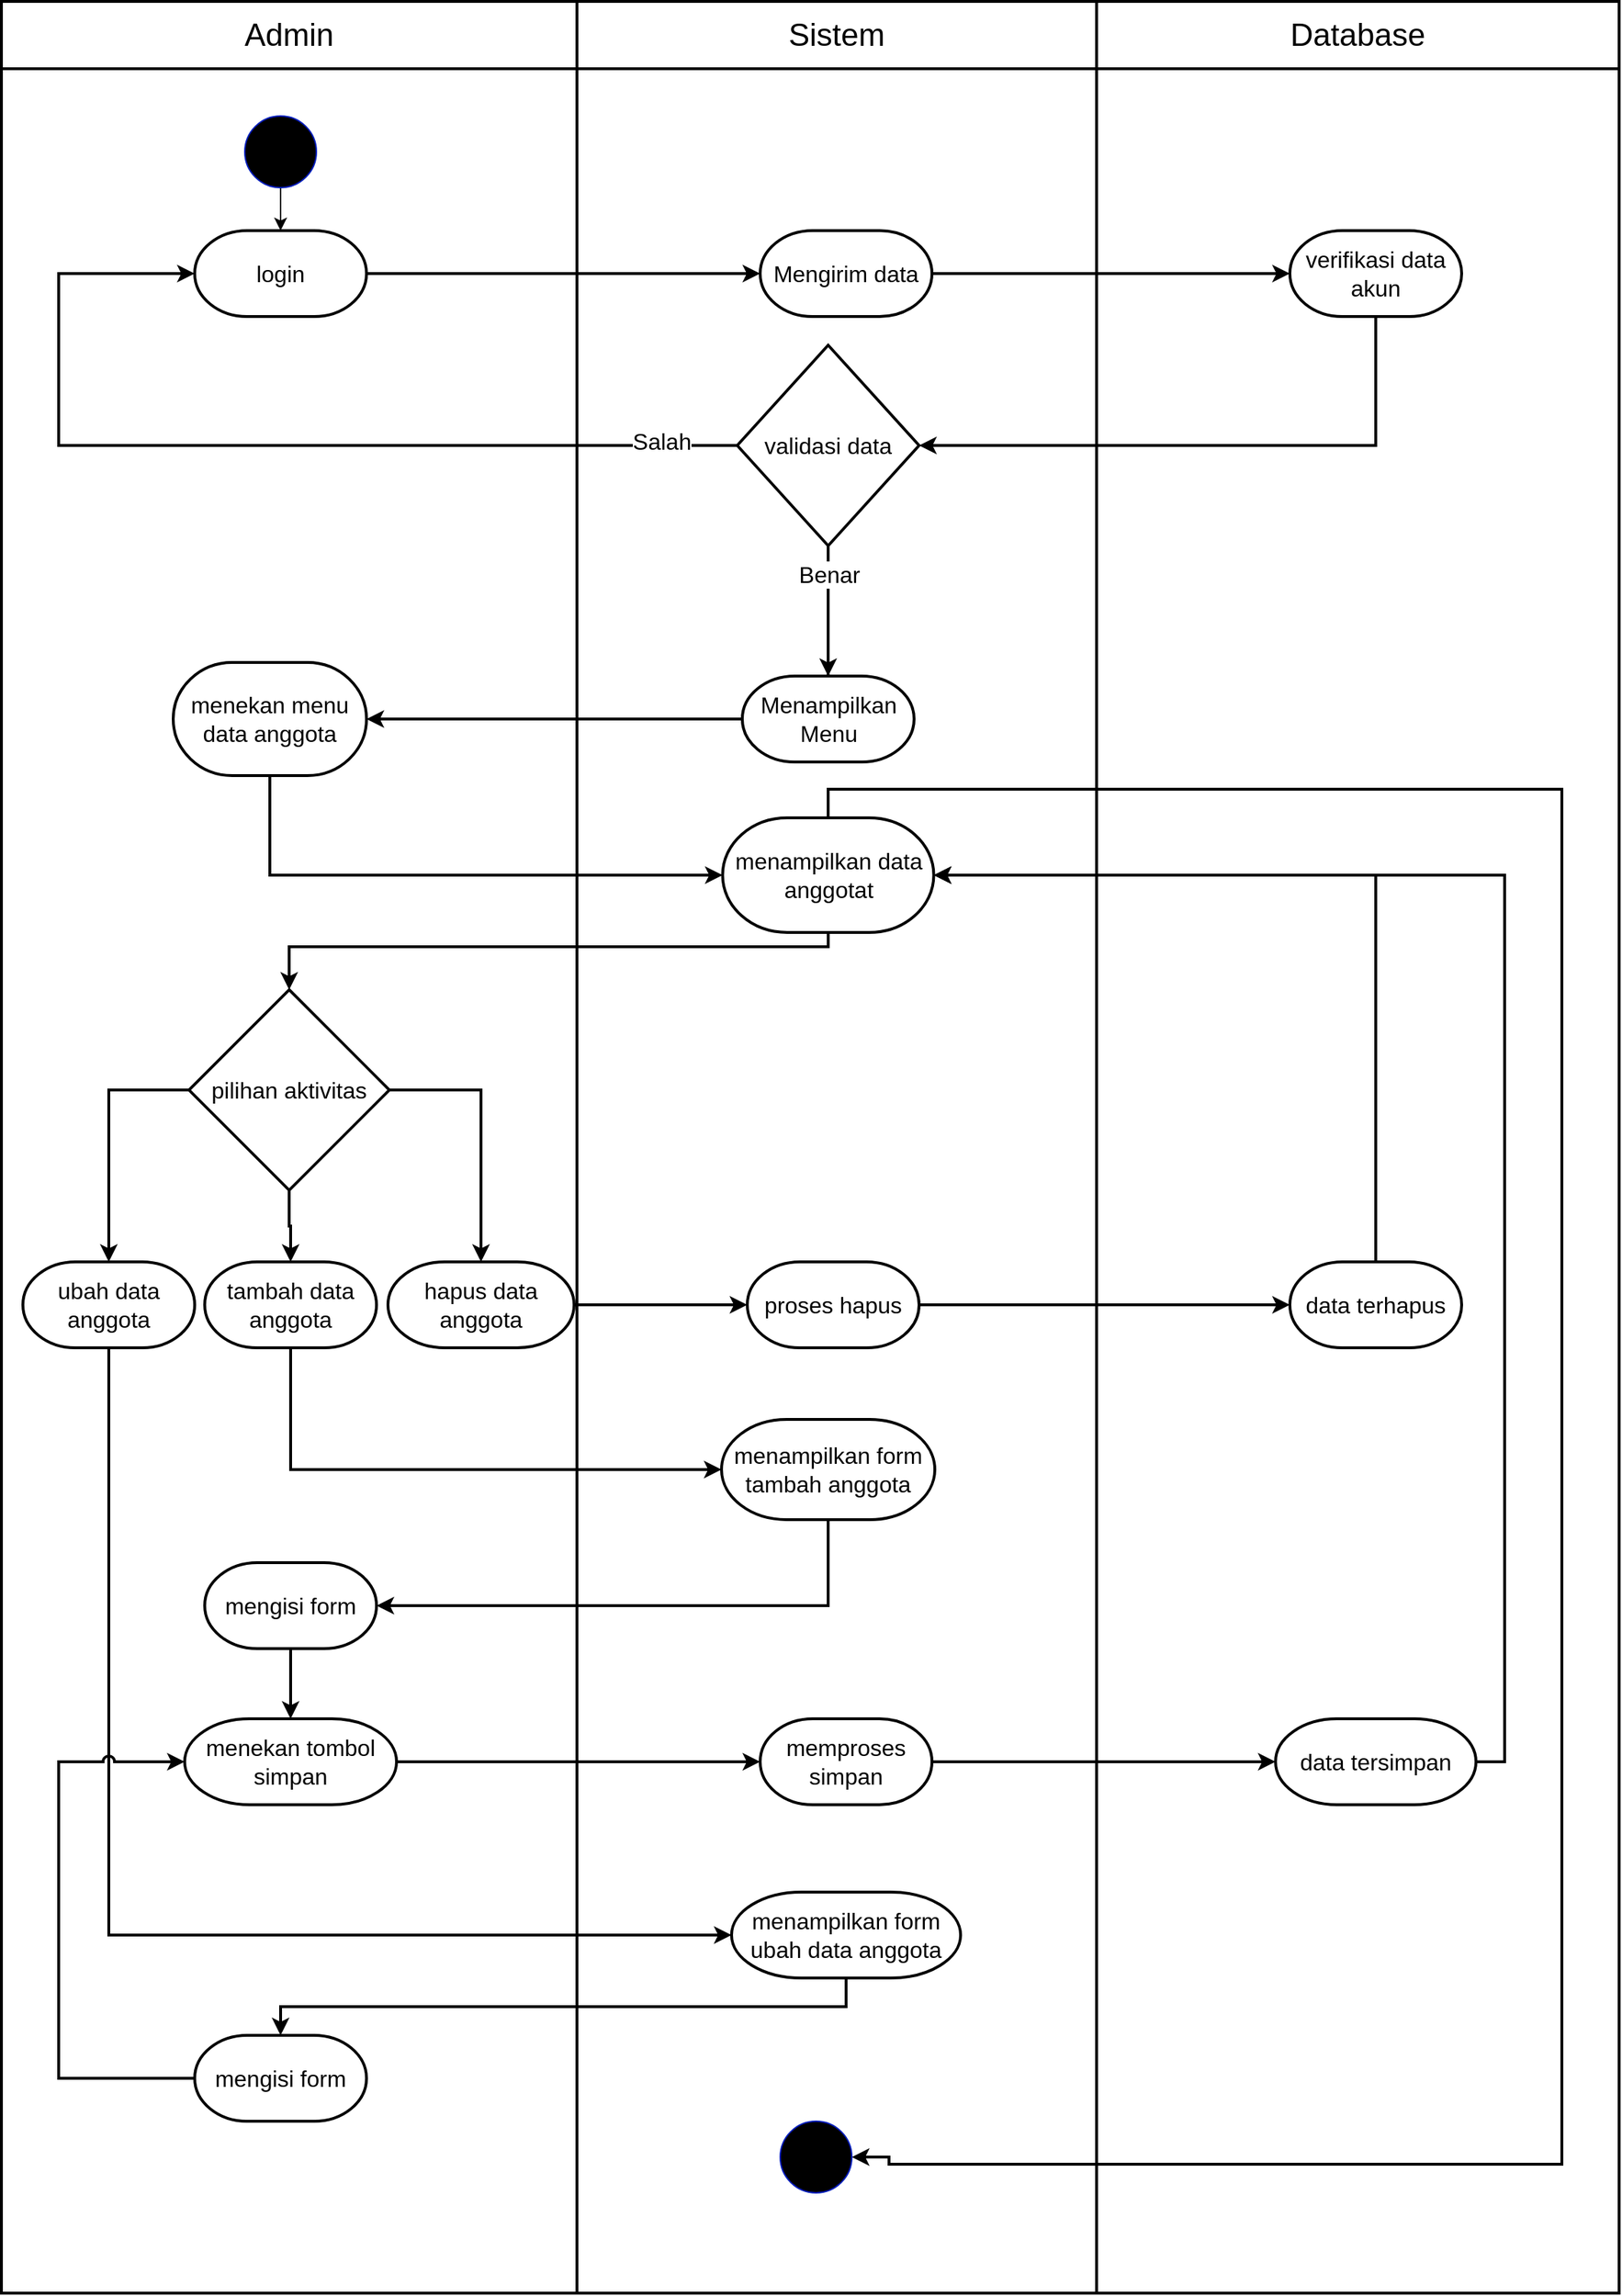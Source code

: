 <mxfile version="20.6.0" type="github"><diagram id="wJy6cZaMYGYDjDs5JqBS" name="Page-1"><mxGraphModel dx="2387" dy="620" grid="1" gridSize="10" guides="1" tooltips="1" connect="1" arrows="1" fold="1" page="1" pageScale="1" pageWidth="1150" pageHeight="100" math="0" shadow="0"><root><mxCell id="0"/><mxCell id="1" parent="0"/><mxCell id="rd6UgmXOLci3P9RoIJpl-35" value="" style="shape=table;startSize=0;container=1;collapsible=0;childLayout=tableLayout;strokeWidth=2;fontSize=15;" parent="1" vertex="1"><mxGeometry y="10" width="1130" height="1600" as="geometry"/></mxCell><mxCell id="rd6UgmXOLci3P9RoIJpl-36" value="" style="shape=partialRectangle;collapsible=0;dropTarget=0;fillColor=none;top=0;left=0;bottom=0;right=0;points=[[0,0.5],[1,0.5]];portConstraint=eastwest;" parent="rd6UgmXOLci3P9RoIJpl-35" vertex="1"><mxGeometry width="1130" height="47" as="geometry"/></mxCell><mxCell id="rd6UgmXOLci3P9RoIJpl-37" value="&lt;font style=&quot;font-size: 22px&quot;&gt;Admin&lt;/font&gt;" style="shape=partialRectangle;html=1;whiteSpace=wrap;connectable=0;overflow=hidden;fillColor=none;top=0;left=0;bottom=0;right=0;pointerEvents=1;fontSize=18;" parent="rd6UgmXOLci3P9RoIJpl-36" vertex="1"><mxGeometry width="402" height="47" as="geometry"><mxRectangle width="402" height="47" as="alternateBounds"/></mxGeometry></mxCell><mxCell id="rd6UgmXOLci3P9RoIJpl-38" value="&lt;font style=&quot;font-size: 22px&quot;&gt;Sistem&lt;/font&gt;" style="shape=partialRectangle;html=1;whiteSpace=wrap;connectable=0;overflow=hidden;fillColor=none;top=0;left=0;bottom=0;right=0;pointerEvents=1;fontSize=18;" parent="rd6UgmXOLci3P9RoIJpl-36" vertex="1"><mxGeometry x="402" width="363" height="47" as="geometry"><mxRectangle width="363" height="47" as="alternateBounds"/></mxGeometry></mxCell><mxCell id="rd6UgmXOLci3P9RoIJpl-42" value="&lt;font style=&quot;font-size: 22px&quot;&gt;Database&lt;/font&gt;" style="shape=partialRectangle;html=1;whiteSpace=wrap;connectable=0;overflow=hidden;fillColor=none;top=0;left=0;bottom=0;right=0;pointerEvents=1;fontSize=18;" parent="rd6UgmXOLci3P9RoIJpl-36" vertex="1"><mxGeometry x="765" width="365" height="47" as="geometry"><mxRectangle width="365" height="47" as="alternateBounds"/></mxGeometry></mxCell><mxCell id="rd6UgmXOLci3P9RoIJpl-39" value="" style="shape=partialRectangle;collapsible=0;dropTarget=0;fillColor=none;top=0;left=0;bottom=0;right=0;points=[[0,0.5],[1,0.5]];portConstraint=eastwest;" parent="rd6UgmXOLci3P9RoIJpl-35" vertex="1"><mxGeometry y="47" width="1130" height="1553" as="geometry"/></mxCell><mxCell id="rd6UgmXOLci3P9RoIJpl-40" value="" style="shape=partialRectangle;html=1;whiteSpace=wrap;connectable=0;overflow=hidden;fillColor=none;top=0;left=0;bottom=0;right=0;pointerEvents=1;" parent="rd6UgmXOLci3P9RoIJpl-39" vertex="1"><mxGeometry width="402" height="1553" as="geometry"><mxRectangle width="402" height="1553" as="alternateBounds"/></mxGeometry></mxCell><mxCell id="rd6UgmXOLci3P9RoIJpl-41" value="" style="shape=partialRectangle;html=1;whiteSpace=wrap;connectable=0;overflow=hidden;fillColor=none;top=0;left=0;bottom=0;right=0;pointerEvents=1;" parent="rd6UgmXOLci3P9RoIJpl-39" vertex="1"><mxGeometry x="402" width="363" height="1553" as="geometry"><mxRectangle width="363" height="1553" as="alternateBounds"/></mxGeometry></mxCell><mxCell id="rd6UgmXOLci3P9RoIJpl-43" style="shape=partialRectangle;html=1;whiteSpace=wrap;connectable=0;overflow=hidden;fillColor=none;top=0;left=0;bottom=0;right=0;pointerEvents=1;" parent="rd6UgmXOLci3P9RoIJpl-39" vertex="1"><mxGeometry x="765" width="365" height="1553" as="geometry"><mxRectangle width="365" height="1553" as="alternateBounds"/></mxGeometry></mxCell><mxCell id="rd6UgmXOLci3P9RoIJpl-46" style="edgeStyle=orthogonalEdgeStyle;rounded=0;orthogonalLoop=1;jettySize=auto;html=1;exitX=0.5;exitY=1;exitDx=0;exitDy=0;entryX=0.5;entryY=0;entryDx=0;entryDy=0;entryPerimeter=0;" parent="1" source="rd6UgmXOLci3P9RoIJpl-44" target="rd6UgmXOLci3P9RoIJpl-45" edge="1"><mxGeometry relative="1" as="geometry"/></mxCell><mxCell id="rd6UgmXOLci3P9RoIJpl-44" value="" style="ellipse;whiteSpace=wrap;html=1;aspect=fixed;fillColor=#000000;fontColor=#ffffff;strokeColor=#001DBC;" parent="1" vertex="1"><mxGeometry x="170" y="90" width="50" height="50" as="geometry"/></mxCell><mxCell id="rd6UgmXOLci3P9RoIJpl-52" style="edgeStyle=orthogonalEdgeStyle;rounded=0;orthogonalLoop=1;jettySize=auto;html=1;entryX=0;entryY=0.5;entryDx=0;entryDy=0;entryPerimeter=0;fontSize=16;startArrow=none;startFill=0;endArrow=classic;endFill=1;endSize=6;strokeColor=default;strokeWidth=2;" parent="1" source="rd6UgmXOLci3P9RoIJpl-45" target="rd6UgmXOLci3P9RoIJpl-51" edge="1"><mxGeometry relative="1" as="geometry"/></mxCell><mxCell id="rd6UgmXOLci3P9RoIJpl-45" value="&lt;font style=&quot;font-size: 16px&quot;&gt;login&lt;/font&gt;" style="strokeWidth=2;html=1;shape=mxgraph.flowchart.terminator;whiteSpace=wrap;fillColor=#FFFFFF;" parent="1" vertex="1"><mxGeometry x="135" y="170" width="120" height="60" as="geometry"/></mxCell><mxCell id="rd6UgmXOLci3P9RoIJpl-54" style="edgeStyle=orthogonalEdgeStyle;rounded=0;orthogonalLoop=1;jettySize=auto;html=1;entryX=1;entryY=0.5;entryDx=0;entryDy=0;fontSize=16;startArrow=none;startFill=0;endArrow=classic;endFill=1;endSize=6;strokeColor=default;strokeWidth=2;" parent="1" source="rd6UgmXOLci3P9RoIJpl-48" target="rd6UgmXOLci3P9RoIJpl-50" edge="1"><mxGeometry relative="1" as="geometry"><Array as="points"><mxPoint x="960" y="320"/></Array></mxGeometry></mxCell><mxCell id="rd6UgmXOLci3P9RoIJpl-48" value="&lt;span style=&quot;font-size: 16px&quot;&gt;verifikasi data akun&lt;/span&gt;" style="strokeWidth=2;html=1;shape=mxgraph.flowchart.terminator;whiteSpace=wrap;fillColor=#FFFFFF;" parent="1" vertex="1"><mxGeometry x="900" y="170" width="120" height="60" as="geometry"/></mxCell><mxCell id="rd6UgmXOLci3P9RoIJpl-55" style="edgeStyle=orthogonalEdgeStyle;rounded=0;orthogonalLoop=1;jettySize=auto;html=1;exitX=0;exitY=0.5;exitDx=0;exitDy=0;entryX=0;entryY=0.5;entryDx=0;entryDy=0;entryPerimeter=0;fontSize=16;startArrow=none;startFill=0;endArrow=classic;endFill=1;endSize=6;strokeColor=default;strokeWidth=2;" parent="1" source="rd6UgmXOLci3P9RoIJpl-50" target="rd6UgmXOLci3P9RoIJpl-45" edge="1"><mxGeometry relative="1" as="geometry"><Array as="points"><mxPoint x="40" y="320"/><mxPoint x="40" y="200"/></Array></mxGeometry></mxCell><mxCell id="rd6UgmXOLci3P9RoIJpl-56" value="Salah" style="edgeLabel;html=1;align=center;verticalAlign=middle;resizable=0;points=[];fontSize=16;" parent="rd6UgmXOLci3P9RoIJpl-55" vertex="1" connectable="0"><mxGeometry x="-0.622" y="-3" relative="1" as="geometry"><mxPoint x="77" as="offset"/></mxGeometry></mxCell><mxCell id="rd6UgmXOLci3P9RoIJpl-58" value="Benar" style="edgeStyle=orthogonalEdgeStyle;rounded=0;orthogonalLoop=1;jettySize=auto;html=1;entryX=0.5;entryY=0;entryDx=0;entryDy=0;entryPerimeter=0;fontSize=16;startArrow=none;startFill=0;endArrow=classic;endFill=1;endSize=6;strokeColor=default;strokeWidth=2;" parent="1" source="rd6UgmXOLci3P9RoIJpl-50" target="rd6UgmXOLci3P9RoIJpl-57" edge="1"><mxGeometry x="-0.555" relative="1" as="geometry"><Array as="points"><mxPoint x="578" y="480"/><mxPoint x="578" y="480"/></Array><mxPoint as="offset"/></mxGeometry></mxCell><mxCell id="rd6UgmXOLci3P9RoIJpl-50" value="&lt;font style=&quot;font-size: 16px&quot;&gt;validasi data&lt;/font&gt;" style="rhombus;whiteSpace=wrap;html=1;rounded=0;shadow=0;glass=0;sketch=0;fillColor=default;strokeWidth=2;" parent="1" vertex="1"><mxGeometry x="514" y="250" width="127" height="140" as="geometry"/></mxCell><mxCell id="rd6UgmXOLci3P9RoIJpl-53" style="edgeStyle=orthogonalEdgeStyle;rounded=0;orthogonalLoop=1;jettySize=auto;html=1;entryX=0;entryY=0.5;entryDx=0;entryDy=0;entryPerimeter=0;fontSize=16;startArrow=none;startFill=0;endArrow=classic;endFill=1;endSize=6;strokeColor=default;strokeWidth=2;" parent="1" source="rd6UgmXOLci3P9RoIJpl-51" target="rd6UgmXOLci3P9RoIJpl-48" edge="1"><mxGeometry relative="1" as="geometry"/></mxCell><mxCell id="rd6UgmXOLci3P9RoIJpl-51" value="&lt;font style=&quot;font-size: 16px&quot;&gt;Mengirim data&lt;/font&gt;" style="strokeWidth=2;html=1;shape=mxgraph.flowchart.terminator;whiteSpace=wrap;fillColor=#FFFFFF;" parent="1" vertex="1"><mxGeometry x="530" y="170" width="120" height="60" as="geometry"/></mxCell><mxCell id="rd6UgmXOLci3P9RoIJpl-60" style="edgeStyle=orthogonalEdgeStyle;rounded=0;orthogonalLoop=1;jettySize=auto;html=1;fontSize=16;startArrow=none;startFill=0;endArrow=classic;endFill=1;endSize=6;strokeColor=default;strokeWidth=2;" parent="1" source="rd6UgmXOLci3P9RoIJpl-57" target="rd6UgmXOLci3P9RoIJpl-59" edge="1"><mxGeometry relative="1" as="geometry"/></mxCell><mxCell id="rd6UgmXOLci3P9RoIJpl-57" value="&lt;font style=&quot;font-size: 16px&quot;&gt;Menampilkan Menu&lt;/font&gt;" style="strokeWidth=2;html=1;shape=mxgraph.flowchart.terminator;whiteSpace=wrap;fillColor=#FFFFFF;" parent="1" vertex="1"><mxGeometry x="517.5" y="481" width="120" height="60" as="geometry"/></mxCell><mxCell id="rd6UgmXOLci3P9RoIJpl-62" style="edgeStyle=orthogonalEdgeStyle;rounded=0;orthogonalLoop=1;jettySize=auto;html=1;entryX=0;entryY=0.5;entryDx=0;entryDy=0;entryPerimeter=0;fontSize=16;startArrow=none;startFill=0;endArrow=classic;endFill=1;endSize=6;strokeColor=default;strokeWidth=2;" parent="1" source="rd6UgmXOLci3P9RoIJpl-59" target="rd6UgmXOLci3P9RoIJpl-61" edge="1"><mxGeometry relative="1" as="geometry"><Array as="points"><mxPoint x="188" y="620"/></Array></mxGeometry></mxCell><mxCell id="rd6UgmXOLci3P9RoIJpl-59" value="&lt;font style=&quot;font-size: 16px&quot;&gt;menekan menu data anggota&lt;/font&gt;" style="strokeWidth=2;html=1;shape=mxgraph.flowchart.terminator;whiteSpace=wrap;fillColor=#FFFFFF;" parent="1" vertex="1"><mxGeometry x="120" y="471.5" width="135" height="79" as="geometry"/></mxCell><mxCell id="rd6UgmXOLci3P9RoIJpl-73" style="edgeStyle=orthogonalEdgeStyle;rounded=0;orthogonalLoop=1;jettySize=auto;html=1;entryX=0.5;entryY=0;entryDx=0;entryDy=0;entryPerimeter=0;fontSize=16;startArrow=none;startFill=0;endArrow=classic;endFill=1;endSize=6;strokeColor=default;strokeWidth=2;" parent="1" source="rd6UgmXOLci3P9RoIJpl-61" target="rd6UgmXOLci3P9RoIJpl-63" edge="1"><mxGeometry relative="1" as="geometry"><Array as="points"><mxPoint x="578" y="670"/><mxPoint x="201" y="670"/></Array></mxGeometry></mxCell><mxCell id="rd6UgmXOLci3P9RoIJpl-101" style="edgeStyle=orthogonalEdgeStyle;rounded=0;jumpStyle=arc;orthogonalLoop=1;jettySize=auto;html=1;exitX=0.5;exitY=0;exitDx=0;exitDy=0;exitPerimeter=0;entryX=1;entryY=0.5;entryDx=0;entryDy=0;fontSize=16;startArrow=none;startFill=0;endArrow=classic;endFill=1;endSize=6;strokeColor=default;strokeWidth=2;" parent="1" source="rd6UgmXOLci3P9RoIJpl-61" target="rd6UgmXOLci3P9RoIJpl-100" edge="1"><mxGeometry relative="1" as="geometry"><Array as="points"><mxPoint x="578" y="560"/><mxPoint x="1090" y="560"/><mxPoint x="1090" y="1520"/><mxPoint x="620" y="1520"/><mxPoint x="620" y="1515"/><mxPoint x="594" y="1515"/></Array></mxGeometry></mxCell><mxCell id="rd6UgmXOLci3P9RoIJpl-61" value="&lt;font style=&quot;font-size: 16px&quot;&gt;menampilkan data anggotat&lt;/font&gt;" style="strokeWidth=2;html=1;shape=mxgraph.flowchart.terminator;whiteSpace=wrap;fillColor=#FFFFFF;" parent="1" vertex="1"><mxGeometry x="503.75" y="580" width="147.5" height="80" as="geometry"/></mxCell><mxCell id="rd6UgmXOLci3P9RoIJpl-69" style="edgeStyle=orthogonalEdgeStyle;rounded=0;orthogonalLoop=1;jettySize=auto;html=1;fontSize=16;startArrow=none;startFill=0;endArrow=classic;endFill=1;endSize=6;strokeColor=default;strokeWidth=2;" parent="1" source="rd6UgmXOLci3P9RoIJpl-63" target="rd6UgmXOLci3P9RoIJpl-68" edge="1"><mxGeometry relative="1" as="geometry"><Array as="points"><mxPoint x="75" y="770"/></Array></mxGeometry></mxCell><mxCell id="rd6UgmXOLci3P9RoIJpl-71" style="edgeStyle=orthogonalEdgeStyle;rounded=0;orthogonalLoop=1;jettySize=auto;html=1;fontSize=16;startArrow=none;startFill=0;endArrow=classic;endFill=1;endSize=6;strokeColor=default;strokeWidth=2;" parent="1" source="rd6UgmXOLci3P9RoIJpl-63" target="rd6UgmXOLci3P9RoIJpl-70" edge="1"><mxGeometry relative="1" as="geometry"/></mxCell><mxCell id="rd6UgmXOLci3P9RoIJpl-74" style="edgeStyle=orthogonalEdgeStyle;rounded=0;orthogonalLoop=1;jettySize=auto;html=1;fontSize=16;startArrow=none;startFill=0;endArrow=classic;endFill=1;endSize=6;strokeColor=default;strokeWidth=2;" parent="1" source="rd6UgmXOLci3P9RoIJpl-63" target="rd6UgmXOLci3P9RoIJpl-72" edge="1"><mxGeometry relative="1" as="geometry"><Array as="points"><mxPoint x="335" y="770"/></Array></mxGeometry></mxCell><mxCell id="rd6UgmXOLci3P9RoIJpl-63" value="pilihan aktivitas" style="strokeWidth=2;html=1;shape=mxgraph.flowchart.decision;whiteSpace=wrap;fontSize=16;fillColor=#FFFFFF;" parent="1" vertex="1"><mxGeometry x="131" y="700" width="140" height="140" as="geometry"/></mxCell><mxCell id="rd6UgmXOLci3P9RoIJpl-92" style="edgeStyle=orthogonalEdgeStyle;rounded=0;orthogonalLoop=1;jettySize=auto;html=1;entryX=0;entryY=0.5;entryDx=0;entryDy=0;entryPerimeter=0;fontSize=16;startArrow=none;startFill=0;endArrow=classic;endFill=1;endSize=6;strokeColor=default;strokeWidth=2;" parent="1" source="rd6UgmXOLci3P9RoIJpl-68" target="rd6UgmXOLci3P9RoIJpl-91" edge="1"><mxGeometry relative="1" as="geometry"><Array as="points"><mxPoint x="75" y="1360"/></Array></mxGeometry></mxCell><mxCell id="rd6UgmXOLci3P9RoIJpl-68" value="&lt;font style=&quot;font-size: 16px&quot;&gt;ubah data anggota&lt;/font&gt;" style="strokeWidth=2;html=1;shape=mxgraph.flowchart.terminator;whiteSpace=wrap;fillColor=#FFFFFF;" parent="1" vertex="1"><mxGeometry x="15" y="890" width="120" height="60" as="geometry"/></mxCell><mxCell id="rd6UgmXOLci3P9RoIJpl-81" style="edgeStyle=orthogonalEdgeStyle;rounded=0;orthogonalLoop=1;jettySize=auto;html=1;entryX=0;entryY=0.5;entryDx=0;entryDy=0;entryPerimeter=0;fontSize=16;startArrow=none;startFill=0;endArrow=classic;endFill=1;endSize=6;strokeColor=default;strokeWidth=2;" parent="1" source="rd6UgmXOLci3P9RoIJpl-70" target="rd6UgmXOLci3P9RoIJpl-80" edge="1"><mxGeometry relative="1" as="geometry"><Array as="points"><mxPoint x="202" y="1035"/></Array></mxGeometry></mxCell><mxCell id="rd6UgmXOLci3P9RoIJpl-70" value="&lt;span style=&quot;font-size: 16px&quot;&gt;tambah data anggota&lt;/span&gt;" style="strokeWidth=2;html=1;shape=mxgraph.flowchart.terminator;whiteSpace=wrap;fillColor=#FFFFFF;" parent="1" vertex="1"><mxGeometry x="142" y="890" width="120" height="60" as="geometry"/></mxCell><mxCell id="rd6UgmXOLci3P9RoIJpl-76" style="edgeStyle=orthogonalEdgeStyle;rounded=0;orthogonalLoop=1;jettySize=auto;html=1;entryX=0;entryY=0.5;entryDx=0;entryDy=0;entryPerimeter=0;fontSize=16;startArrow=none;startFill=0;endArrow=classic;endFill=1;endSize=6;strokeColor=default;strokeWidth=2;" parent="1" source="rd6UgmXOLci3P9RoIJpl-72" target="rd6UgmXOLci3P9RoIJpl-75" edge="1"><mxGeometry relative="1" as="geometry"/></mxCell><mxCell id="rd6UgmXOLci3P9RoIJpl-72" value="&lt;font style=&quot;font-size: 16px&quot;&gt;hapus data anggota&lt;/font&gt;" style="strokeWidth=2;html=1;shape=mxgraph.flowchart.terminator;whiteSpace=wrap;fillColor=#FFFFFF;" parent="1" vertex="1"><mxGeometry x="270" y="890" width="130" height="60" as="geometry"/></mxCell><mxCell id="rd6UgmXOLci3P9RoIJpl-78" style="edgeStyle=orthogonalEdgeStyle;rounded=0;orthogonalLoop=1;jettySize=auto;html=1;entryX=0;entryY=0.5;entryDx=0;entryDy=0;entryPerimeter=0;fontSize=16;startArrow=none;startFill=0;endArrow=classic;endFill=1;endSize=6;strokeColor=default;strokeWidth=2;" parent="1" source="rd6UgmXOLci3P9RoIJpl-75" target="rd6UgmXOLci3P9RoIJpl-77" edge="1"><mxGeometry relative="1" as="geometry"/></mxCell><mxCell id="rd6UgmXOLci3P9RoIJpl-75" value="&lt;font style=&quot;font-size: 16px&quot;&gt;proses hapus&lt;/font&gt;" style="strokeWidth=2;html=1;shape=mxgraph.flowchart.terminator;whiteSpace=wrap;fillColor=#FFFFFF;" parent="1" vertex="1"><mxGeometry x="521" y="890" width="120" height="60" as="geometry"/></mxCell><mxCell id="rd6UgmXOLci3P9RoIJpl-79" style="edgeStyle=orthogonalEdgeStyle;rounded=0;orthogonalLoop=1;jettySize=auto;html=1;entryX=1;entryY=0.5;entryDx=0;entryDy=0;entryPerimeter=0;fontSize=16;startArrow=none;startFill=0;endArrow=classic;endFill=1;endSize=6;strokeColor=default;strokeWidth=2;" parent="1" source="rd6UgmXOLci3P9RoIJpl-77" target="rd6UgmXOLci3P9RoIJpl-61" edge="1"><mxGeometry relative="1" as="geometry"><Array as="points"><mxPoint x="960" y="620"/></Array></mxGeometry></mxCell><mxCell id="rd6UgmXOLci3P9RoIJpl-77" value="&lt;span style=&quot;font-size: 16px&quot;&gt;data terhapus&lt;/span&gt;" style="strokeWidth=2;html=1;shape=mxgraph.flowchart.terminator;whiteSpace=wrap;fillColor=#FFFFFF;" parent="1" vertex="1"><mxGeometry x="900" y="890" width="120" height="60" as="geometry"/></mxCell><mxCell id="rd6UgmXOLci3P9RoIJpl-83" style="edgeStyle=orthogonalEdgeStyle;rounded=0;orthogonalLoop=1;jettySize=auto;html=1;entryX=1;entryY=0.5;entryDx=0;entryDy=0;entryPerimeter=0;fontSize=16;startArrow=none;startFill=0;endArrow=classic;endFill=1;endSize=6;strokeColor=default;strokeWidth=2;" parent="1" source="rd6UgmXOLci3P9RoIJpl-80" target="rd6UgmXOLci3P9RoIJpl-82" edge="1"><mxGeometry relative="1" as="geometry"><Array as="points"><mxPoint x="578" y="1130"/></Array></mxGeometry></mxCell><mxCell id="rd6UgmXOLci3P9RoIJpl-80" value="&lt;font style=&quot;font-size: 16px&quot;&gt;menampilkan form tambah anggota&lt;/font&gt;" style="strokeWidth=2;html=1;shape=mxgraph.flowchart.terminator;whiteSpace=wrap;fillColor=#FFFFFF;" parent="1" vertex="1"><mxGeometry x="503" y="1000" width="149" height="70" as="geometry"/></mxCell><mxCell id="rd6UgmXOLci3P9RoIJpl-85" style="edgeStyle=orthogonalEdgeStyle;rounded=0;orthogonalLoop=1;jettySize=auto;html=1;exitX=0.5;exitY=1;exitDx=0;exitDy=0;exitPerimeter=0;entryX=0.5;entryY=0;entryDx=0;entryDy=0;entryPerimeter=0;fontSize=16;startArrow=none;startFill=0;endArrow=classic;endFill=1;endSize=6;strokeColor=default;strokeWidth=2;" parent="1" source="rd6UgmXOLci3P9RoIJpl-82" target="rd6UgmXOLci3P9RoIJpl-84" edge="1"><mxGeometry relative="1" as="geometry"/></mxCell><mxCell id="rd6UgmXOLci3P9RoIJpl-82" value="&lt;font style=&quot;font-size: 16px&quot;&gt;mengisi form&lt;/font&gt;" style="strokeWidth=2;html=1;shape=mxgraph.flowchart.terminator;whiteSpace=wrap;fillColor=#FFFFFF;" parent="1" vertex="1"><mxGeometry x="142" y="1100" width="120" height="60" as="geometry"/></mxCell><mxCell id="rd6UgmXOLci3P9RoIJpl-87" style="edgeStyle=orthogonalEdgeStyle;rounded=0;orthogonalLoop=1;jettySize=auto;html=1;entryX=0;entryY=0.5;entryDx=0;entryDy=0;entryPerimeter=0;fontSize=16;startArrow=none;startFill=0;endArrow=classic;endFill=1;endSize=6;strokeColor=default;strokeWidth=2;" parent="1" source="rd6UgmXOLci3P9RoIJpl-84" target="rd6UgmXOLci3P9RoIJpl-86" edge="1"><mxGeometry relative="1" as="geometry"/></mxCell><mxCell id="rd6UgmXOLci3P9RoIJpl-84" value="&lt;font style=&quot;font-size: 16px&quot;&gt;menekan tombol simpan&lt;/font&gt;" style="strokeWidth=2;html=1;shape=mxgraph.flowchart.terminator;whiteSpace=wrap;fillColor=#FFFFFF;" parent="1" vertex="1"><mxGeometry x="128" y="1209" width="148" height="60" as="geometry"/></mxCell><mxCell id="rd6UgmXOLci3P9RoIJpl-89" style="edgeStyle=orthogonalEdgeStyle;rounded=0;orthogonalLoop=1;jettySize=auto;html=1;entryX=0;entryY=0.5;entryDx=0;entryDy=0;entryPerimeter=0;fontSize=16;startArrow=none;startFill=0;endArrow=classic;endFill=1;endSize=6;strokeColor=default;strokeWidth=2;" parent="1" source="rd6UgmXOLci3P9RoIJpl-86" target="rd6UgmXOLci3P9RoIJpl-88" edge="1"><mxGeometry relative="1" as="geometry"/></mxCell><mxCell id="rd6UgmXOLci3P9RoIJpl-86" value="&lt;font style=&quot;font-size: 16px&quot;&gt;memproses simpan&lt;/font&gt;" style="strokeWidth=2;html=1;shape=mxgraph.flowchart.terminator;whiteSpace=wrap;fillColor=#FFFFFF;" parent="1" vertex="1"><mxGeometry x="530" y="1209" width="120" height="60" as="geometry"/></mxCell><mxCell id="rd6UgmXOLci3P9RoIJpl-90" style="edgeStyle=orthogonalEdgeStyle;rounded=0;orthogonalLoop=1;jettySize=auto;html=1;exitX=1;exitY=0.5;exitDx=0;exitDy=0;exitPerimeter=0;entryX=1;entryY=0.5;entryDx=0;entryDy=0;entryPerimeter=0;fontSize=16;startArrow=none;startFill=0;endArrow=classic;endFill=1;endSize=6;strokeColor=default;strokeWidth=2;" parent="1" source="rd6UgmXOLci3P9RoIJpl-88" target="rd6UgmXOLci3P9RoIJpl-61" edge="1"><mxGeometry relative="1" as="geometry"/></mxCell><mxCell id="rd6UgmXOLci3P9RoIJpl-88" value="&lt;font style=&quot;font-size: 16px&quot;&gt;data tersimpan&lt;/font&gt;" style="strokeWidth=2;html=1;shape=mxgraph.flowchart.terminator;whiteSpace=wrap;fillColor=#FFFFFF;" parent="1" vertex="1"><mxGeometry x="890" y="1209" width="140" height="60" as="geometry"/></mxCell><mxCell id="rd6UgmXOLci3P9RoIJpl-94" style="edgeStyle=orthogonalEdgeStyle;rounded=0;orthogonalLoop=1;jettySize=auto;html=1;exitX=0.5;exitY=1;exitDx=0;exitDy=0;exitPerimeter=0;fontSize=16;startArrow=none;startFill=0;endArrow=classic;endFill=1;endSize=6;strokeColor=default;strokeWidth=2;" parent="1" source="rd6UgmXOLci3P9RoIJpl-91" target="rd6UgmXOLci3P9RoIJpl-93" edge="1"><mxGeometry relative="1" as="geometry"/></mxCell><mxCell id="rd6UgmXOLci3P9RoIJpl-91" value="&lt;font style=&quot;font-size: 16px&quot;&gt;menampilkan form ubah data anggota&lt;/font&gt;" style="strokeWidth=2;html=1;shape=mxgraph.flowchart.terminator;whiteSpace=wrap;fillColor=#FFFFFF;" parent="1" vertex="1"><mxGeometry x="510" y="1330" width="160" height="60" as="geometry"/></mxCell><mxCell id="rd6UgmXOLci3P9RoIJpl-99" style="edgeStyle=orthogonalEdgeStyle;rounded=0;jumpStyle=arc;orthogonalLoop=1;jettySize=auto;html=1;exitX=0;exitY=0.5;exitDx=0;exitDy=0;exitPerimeter=0;entryX=0;entryY=0.5;entryDx=0;entryDy=0;entryPerimeter=0;fontSize=16;startArrow=none;startFill=0;endArrow=classic;endFill=1;endSize=6;strokeColor=default;strokeWidth=2;" parent="1" source="rd6UgmXOLci3P9RoIJpl-93" target="rd6UgmXOLci3P9RoIJpl-84" edge="1"><mxGeometry relative="1" as="geometry"><Array as="points"><mxPoint x="40" y="1460"/><mxPoint x="40" y="1239"/></Array></mxGeometry></mxCell><mxCell id="rd6UgmXOLci3P9RoIJpl-93" value="&lt;font style=&quot;font-size: 16px&quot;&gt;mengisi form&lt;/font&gt;" style="strokeWidth=2;html=1;shape=mxgraph.flowchart.terminator;whiteSpace=wrap;fillColor=#FFFFFF;" parent="1" vertex="1"><mxGeometry x="135" y="1430" width="120" height="60" as="geometry"/></mxCell><mxCell id="rd6UgmXOLci3P9RoIJpl-100" value="" style="ellipse;whiteSpace=wrap;html=1;aspect=fixed;fillColor=#000000;fontColor=#ffffff;strokeColor=#001DBC;" parent="1" vertex="1"><mxGeometry x="544" y="1490" width="50" height="50" as="geometry"/></mxCell></root></mxGraphModel></diagram></mxfile>